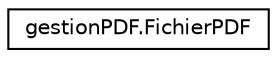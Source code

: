 digraph "Graphical Class Hierarchy"
{
 // LATEX_PDF_SIZE
  edge [fontname="Helvetica",fontsize="10",labelfontname="Helvetica",labelfontsize="10"];
  node [fontname="Helvetica",fontsize="10",shape=record];
  rankdir="LR";
  Node0 [label="gestionPDF.FichierPDF",height=0.2,width=0.4,color="black", fillcolor="white", style="filled",URL="$classgestion_p_d_f_1_1_fichier_p_d_f.html",tooltip=" "];
}
